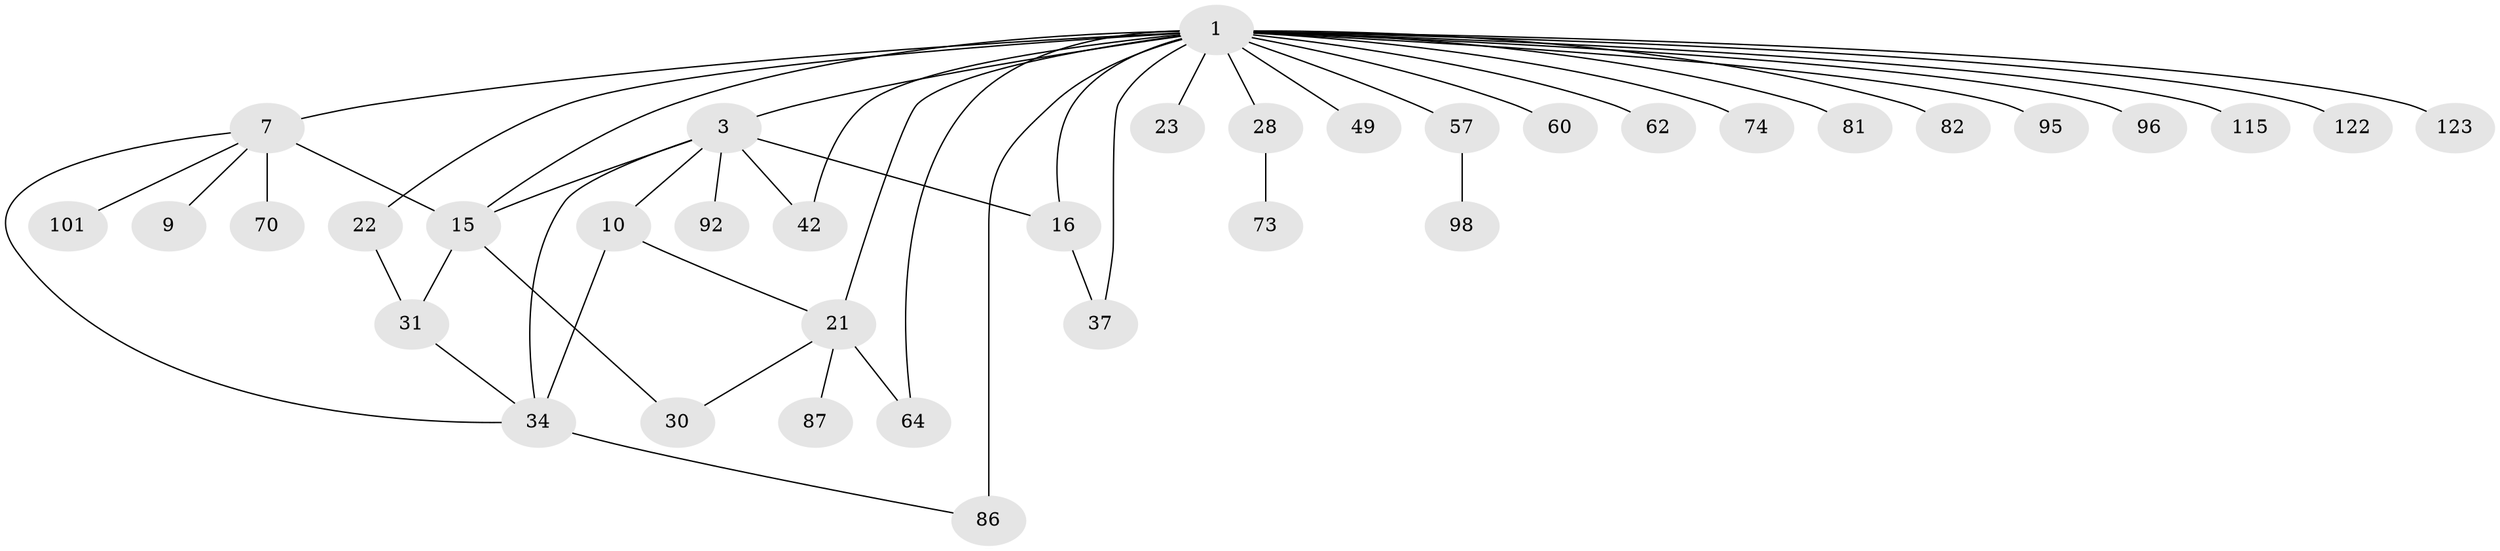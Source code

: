 // original degree distribution, {7: 0.032520325203252036, 6: 0.024390243902439025, 10: 0.008130081300813009, 4: 0.08130081300813008, 2: 0.3170731707317073, 1: 0.35772357723577236, 3: 0.16260162601626016, 5: 0.016260162601626018}
// Generated by graph-tools (version 1.1) at 2025/17/03/04/25 18:17:05]
// undirected, 36 vertices, 48 edges
graph export_dot {
graph [start="1"]
  node [color=gray90,style=filled];
  1 [super="+38+8+2+44+4+50"];
  3 [super="+14+85"];
  7 [super="+26+13+29+39"];
  9;
  10 [super="+47"];
  15 [super="+35+18+46"];
  16 [super="+97"];
  21 [super="+52+33"];
  22 [super="+58+93"];
  23 [super="+59"];
  28 [super="+45+83"];
  30 [super="+66"];
  31 [super="+80+53"];
  34 [super="+71"];
  37;
  42 [super="+78+94+76"];
  49;
  57 [super="+79"];
  60 [super="+102"];
  62 [super="+110"];
  64 [super="+67+111+90"];
  70;
  73;
  74 [super="+112"];
  81;
  82;
  86;
  87;
  92;
  95 [super="+104"];
  96;
  98;
  101;
  115;
  122;
  123;
  1 -- 22;
  1 -- 96;
  1 -- 21 [weight=2];
  1 -- 3 [weight=2];
  1 -- 7 [weight=2];
  1 -- 15 [weight=2];
  1 -- 16;
  1 -- 81;
  1 -- 86 [weight=2];
  1 -- 23;
  1 -- 95;
  1 -- 37;
  1 -- 42;
  1 -- 49;
  1 -- 115;
  1 -- 57 [weight=2];
  1 -- 62;
  1 -- 123;
  1 -- 122;
  1 -- 64;
  1 -- 74 [weight=2];
  1 -- 28;
  1 -- 82;
  1 -- 60 [weight=2];
  3 -- 10;
  3 -- 92;
  3 -- 16;
  3 -- 15;
  3 -- 42;
  3 -- 34;
  7 -- 9;
  7 -- 70;
  7 -- 34;
  7 -- 101;
  7 -- 15;
  10 -- 21;
  10 -- 34;
  15 -- 31;
  15 -- 30;
  16 -- 37;
  21 -- 30;
  21 -- 87;
  21 -- 64;
  22 -- 31;
  28 -- 73;
  31 -- 34;
  34 -- 86;
  57 -- 98;
}
